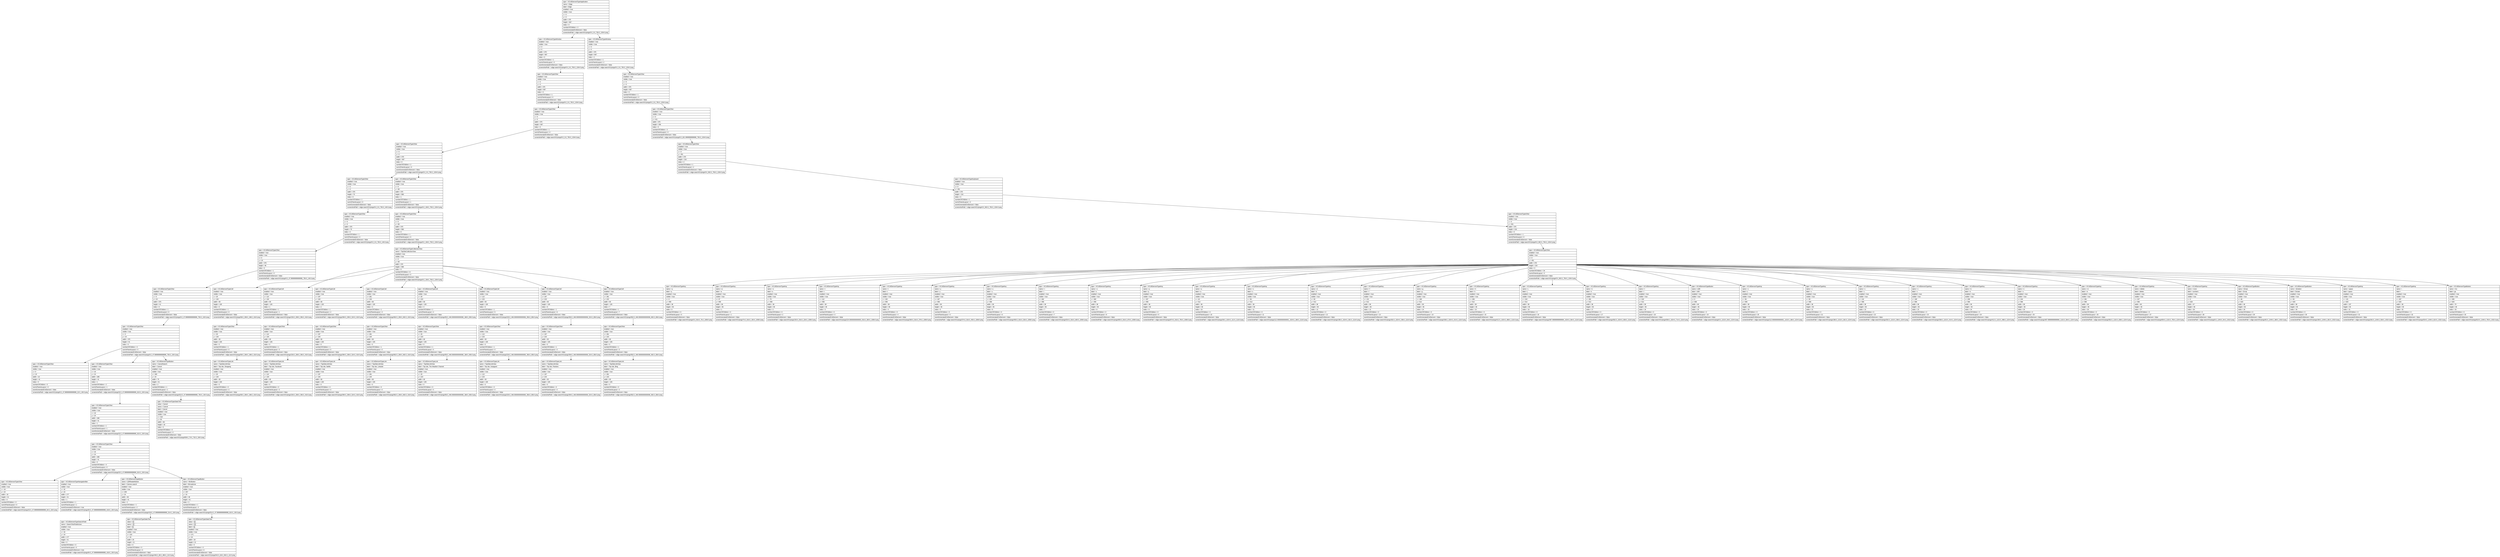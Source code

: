 digraph Layout {

	node [shape=record fontname=Arial];

	0	[label="{type = XCUIElementTypeApplication\l|name = Edge\l|label = Edge\l|enabled = true\l|visible = true\l|x = 0\l|y = 0\l|width = 375\l|height = 667\l|index = 0\l|numberOfChildren = 3\l|eventGeneratedOnElement = false \l|screenshotPath = edge-search/S1/pngs/0.0_0.0_750.0_1334.0.png\l}"]
	1	[label="{type = XCUIElementTypeWindow\l|enabled = true\l|visible = true\l|x = 0\l|y = 0\l|width = 375\l|height = 667\l|index = 0\l|numberOfChildren = 1\l|numInParentLayout = 0\l|eventGeneratedOnElement = false \l|screenshotPath = edge-search/S1/pngs/0.0_0.0_750.0_1334.0.png\l}"]
	2	[label="{type = XCUIElementTypeWindow\l|enabled = true\l|visible = true\l|x = 0\l|y = 0\l|width = 375\l|height = 667\l|index = 2\l|numberOfChildren = 1\l|numInParentLayout = 2\l|eventGeneratedOnElement = false \l|screenshotPath = edge-search/S1/pngs/0.0_0.0_750.0_1334.0.png\l}"]
	3	[label="{type = XCUIElementTypeOther\l|enabled = true\l|visible = true\l|x = 0\l|y = 0\l|width = 375\l|height = 667\l|index = 0\l|numberOfChildren = 1\l|numInParentLayout = 0\l|eventGeneratedOnElement = false \l|screenshotPath = edge-search/S1/pngs/0.0_0.0_750.0_1334.0.png\l}"]
	4	[label="{type = XCUIElementTypeOther\l|enabled = true\l|visible = true\l|x = 0\l|y = 0\l|width = 375\l|height = 667\l|index = 0\l|numberOfChildren = 1\l|numInParentLayout = 0\l|eventGeneratedOnElement = false \l|screenshotPath = edge-search/S1/pngs/0.0_0.0_750.0_1334.0.png\l}"]
	5	[label="{type = XCUIElementTypeOther\l|enabled = true\l|visible = true\l|x = 0\l|y = 0\l|width = 375\l|height = 667\l|index = 0\l|numberOfChildren = 1\l|numInParentLayout = 0\l|eventGeneratedOnElement = false \l|screenshotPath = edge-search/S1/pngs/0.0_0.0_750.0_1334.0.png\l}"]
	6	[label="{type = XCUIElementTypeOther\l|enabled = true\l|visible = true\l|x = 0\l|y = 411\l|width = 375\l|height = 256\l|index = 0\l|numberOfChildren = 3\l|numInParentLayout = 0\l|eventGeneratedOnElement = false \l|screenshotPath = edge-search/S1/pngs/0.0_821.9999999999999_750.0_1334.0.png\l}"]
	7	[label="{type = XCUIElementTypeOther\l|enabled = true\l|visible = true\l|x = 0\l|y = 0\l|width = 375\l|height = 667\l|index = 0\l|numberOfChildren = 2\l|numInParentLayout = 0\l|eventGeneratedOnElement = false \l|screenshotPath = edge-search/S1/pngs/0.0_0.0_750.0_1334.0.png\l}"]
	8	[label="{type = XCUIElementTypeOther\l|enabled = true\l|visible = true\l|x = 0\l|y = 451\l|width = 375\l|height = 216\l|index = 2\l|numberOfChildren = 1\l|numInParentLayout = 2\l|eventGeneratedOnElement = false \l|screenshotPath = edge-search/S1/pngs/0.0_902.0_750.0_1334.0.png\l}"]
	9	[label="{type = XCUIElementTypeOther\l|enabled = true\l|visible = true\l|x = 0\l|y = 0\l|width = 375\l|height = 70\l|index = 0\l|numberOfChildren = 1\l|numInParentLayout = 0\l|eventGeneratedOnElement = false \l|screenshotPath = edge-search/S1/pngs/0.0_0.0_750.0_140.0.png\l}"]
	10	[label="{type = XCUIElementTypeOther\l|enabled = true\l|visible = true\l|x = 0\l|y = 69\l|width = 375\l|height = 598\l|index = 1\l|numberOfChildren = 1\l|numInParentLayout = 1\l|eventGeneratedOnElement = false \l|screenshotPath = edge-search/S1/pngs/0.0_138.0_750.0_1334.0.png\l}"]
	11	[label="{type = XCUIElementTypeKeyboard\l|enabled = true\l|visible = true\l|x = 0\l|y = 451\l|width = 375\l|height = 216\l|index = 0\l|numberOfChildren = 1\l|numInParentLayout = 0\l|eventGeneratedOnElement = false \l|screenshotPath = edge-search/S1/pngs/0.0_902.0_750.0_1334.0.png\l}"]
	12	[label="{type = XCUIElementTypeOther\l|enabled = true\l|visible = true\l|x = 0\l|y = 0\l|width = 375\l|height = 70\l|index = 0\l|numberOfChildren = 1\l|numInParentLayout = 0\l|eventGeneratedOnElement = false \l|screenshotPath = edge-search/S1/pngs/0.0_0.0_750.0_140.0.png\l}"]
	13	[label="{type = XCUIElementTypeOther\l|enabled = true\l|visible = true\l|x = 0\l|y = 69\l|width = 375\l|height = 598\l|index = 0\l|numberOfChildren = 1\l|numInParentLayout = 0\l|eventGeneratedOnElement = false \l|screenshotPath = edge-search/S1/pngs/0.0_138.0_750.0_1334.0.png\l}"]
	14	[label="{type = XCUIElementTypeOther\l|enabled = true\l|visible = true\l|x = 0\l|y = 451\l|width = 375\l|height = 216\l|index = 0\l|numberOfChildren = 1\l|numInParentLayout = 0\l|eventGeneratedOnElement = false \l|screenshotPath = edge-search/S1/pngs/0.0_902.0_750.0_1334.0.png\l}"]
	15	[label="{type = XCUIElementTypeOther\l|enabled = true\l|visible = true\l|x = 0\l|y = 24\l|width = 375\l|height = 46\l|index = 0\l|numberOfChildren = 1\l|numInParentLayout = 0\l|eventGeneratedOnElement = false \l|screenshotPath = edge-search/S1/pngs/0.0_47.99999999999999_750.0_140.0.png\l}"]
	16	[label="{type = XCUIElementTypeCollectionView\l|name = TopSiteCollectionView\l|enabled = true\l|visible = true\l|x = 0\l|y = 69\l|width = 375\l|height = 598\l|index = 0\l|numberOfChildren = 8\l|numInParentLayout = 0\l|eventGeneratedOnElement = false \l|screenshotPath = edge-search/S1/pngs/0.0_138.0_750.0_1334.0.png\l}"]
	17	[label="{type = XCUIElementTypeOther\l|enabled = true\l|visible = true\l|x = 0\l|y = 451\l|width = 375\l|height = 216\l|index = 0\l|numberOfChildren = 34\l|numInParentLayout = 0\l|eventGeneratedOnElement = false \l|screenshotPath = edge-search/S1/pngs/0.0_902.0_750.0_1334.0.png\l}"]
	18	[label="{type = XCUIElementTypeOther\l|enabled = true\l|visible = true\l|x = 0\l|y = 24\l|width = 375\l|height = 41\l|index = 0\l|numberOfChildren = 1\l|numInParentLayout = 0\l|eventGeneratedOnElement = false \l|screenshotPath = edge-search/S1/pngs/0.0_47.99999999999999_750.0_130.0.png\l}"]
	19	[label="{type = XCUIElementTypeCell\l|enabled = true\l|visible = true\l|x = 29\l|y = 104\l|width = 65\l|height = 105\l|index = 0\l|numberOfChildren = 1\l|numInParentLayout = 0\l|eventGeneratedOnElement = false \l|screenshotPath = edge-search/S1/pngs/58.0_208.0_188.0_418.0.png\l}"]
	20	[label="{type = XCUIElementTypeCell\l|enabled = true\l|visible = true\l|x = 113\l|y = 104\l|width = 65\l|height = 105\l|index = 1\l|numberOfChildren = 1\l|numInParentLayout = 1\l|eventGeneratedOnElement = false \l|screenshotPath = edge-search/S1/pngs/226.0_208.0_356.0_418.0.png\l}"]
	21	[label="{type = XCUIElementTypeCell\l|enabled = true\l|visible = true\l|x = 197\l|y = 104\l|width = 65\l|height = 105\l|index = 2\l|numberOfChildren = 1\l|numInParentLayout = 2\l|eventGeneratedOnElement = false \l|screenshotPath = edge-search/S1/pngs/394.0_208.0_524.0_418.0.png\l}"]
	22	[label="{type = XCUIElementTypeCell\l|enabled = true\l|visible = true\l|x = 281\l|y = 104\l|width = 65\l|height = 105\l|index = 3\l|numberOfChildren = 1\l|numInParentLayout = 3\l|eventGeneratedOnElement = false \l|screenshotPath = edge-search/S1/pngs/562.0_208.0_692.0_418.0.png\l}"]
	23	[label="{type = XCUIElementTypeCell\l|enabled = true\l|visible = true\l|x = 29\l|y = 223\l|width = 65\l|height = 105\l|index = 4\l|numberOfChildren = 1\l|numInParentLayout = 4\l|eventGeneratedOnElement = false \l|screenshotPath = edge-search/S1/pngs/58.0_446.00000000000006_188.0_656.0.png\l}"]
	24	[label="{type = XCUIElementTypeCell\l|enabled = true\l|visible = true\l|x = 113\l|y = 223\l|width = 65\l|height = 105\l|index = 5\l|numberOfChildren = 1\l|numInParentLayout = 5\l|eventGeneratedOnElement = false \l|screenshotPath = edge-search/S1/pngs/226.0_446.00000000000006_356.0_656.0.png\l}"]
	25	[label="{type = XCUIElementTypeCell\l|enabled = true\l|visible = true\l|x = 197\l|y = 223\l|width = 65\l|height = 105\l|index = 6\l|numberOfChildren = 1\l|numInParentLayout = 6\l|eventGeneratedOnElement = false \l|screenshotPath = edge-search/S1/pngs/394.0_446.00000000000006_524.0_656.0.png\l}"]
	26	[label="{type = XCUIElementTypeCell\l|enabled = true\l|visible = true\l|x = 281\l|y = 223\l|width = 65\l|height = 105\l|index = 7\l|numberOfChildren = 1\l|numInParentLayout = 7\l|eventGeneratedOnElement = false \l|screenshotPath = edge-search/S1/pngs/562.0_446.00000000000006_692.0_656.0.png\l}"]
	27	[label="{type = XCUIElementTypeKey\l|name = q\l|label = q\l|enabled = true\l|visible = true\l|x = 0\l|y = 458\l|width = 38\l|height = 46\l|index = 0\l|numberOfChildren = 0\l|numInParentLayout = 0\l|eventGeneratedOnElement = false \l|screenshotPath = edge-search/S1/pngs/0.0_916.0_76.0_1008.0.png\l}"]
	28	[label="{type = XCUIElementTypeKey\l|name = w\l|label = w\l|enabled = true\l|visible = true\l|x = 37\l|y = 458\l|width = 38\l|height = 46\l|index = 1\l|numberOfChildren = 0\l|numInParentLayout = 1\l|eventGeneratedOnElement = false \l|screenshotPath = edge-search/S1/pngs/74.0_916.0_150.0_1008.0.png\l}"]
	29	[label="{type = XCUIElementTypeKey\l|name = e\l|label = e\l|enabled = true\l|visible = true\l|x = 75\l|y = 458\l|width = 38\l|height = 46\l|index = 2\l|numberOfChildren = 0\l|numInParentLayout = 2\l|eventGeneratedOnElement = false \l|screenshotPath = edge-search/S1/pngs/150.0_916.0_226.0_1008.0.png\l}"]
	30	[label="{type = XCUIElementTypeKey\l|name = r\l|label = r\l|enabled = true\l|visible = true\l|x = 112\l|y = 458\l|width = 38\l|height = 46\l|index = 3\l|numberOfChildren = 0\l|numInParentLayout = 3\l|eventGeneratedOnElement = false \l|screenshotPath = edge-search/S1/pngs/224.00000000000003_916.0_300.0_1008.0.png\l}"]
	31	[label="{type = XCUIElementTypeKey\l|name = t\l|label = t\l|enabled = true\l|visible = true\l|x = 150\l|y = 458\l|width = 38\l|height = 46\l|index = 4\l|numberOfChildren = 0\l|numInParentLayout = 4\l|eventGeneratedOnElement = false \l|screenshotPath = edge-search/S1/pngs/300.0_916.0_376.0_1008.0.png\l}"]
	32	[label="{type = XCUIElementTypeKey\l|name = y\l|label = y\l|enabled = true\l|visible = true\l|x = 187\l|y = 458\l|width = 38\l|height = 46\l|index = 5\l|numberOfChildren = 0\l|numInParentLayout = 5\l|eventGeneratedOnElement = false \l|screenshotPath = edge-search/S1/pngs/374.0_916.0_450.0_1008.0.png\l}"]
	33	[label="{type = XCUIElementTypeKey\l|name = u\l|label = u\l|enabled = true\l|visible = true\l|x = 225\l|y = 458\l|width = 38\l|height = 46\l|index = 6\l|numberOfChildren = 0\l|numInParentLayout = 6\l|eventGeneratedOnElement = false \l|screenshotPath = edge-search/S1/pngs/450.0_916.0_526.0_1008.0.png\l}"]
	34	[label="{type = XCUIElementTypeKey\l|name = i\l|label = i\l|enabled = true\l|visible = true\l|x = 262\l|y = 458\l|width = 38\l|height = 46\l|index = 7\l|numberOfChildren = 0\l|numInParentLayout = 7\l|eventGeneratedOnElement = false \l|screenshotPath = edge-search/S1/pngs/524.0_916.0_600.0_1008.0.png\l}"]
	35	[label="{type = XCUIElementTypeKey\l|name = o\l|label = o\l|enabled = true\l|visible = true\l|x = 300\l|y = 458\l|width = 38\l|height = 46\l|index = 8\l|numberOfChildren = 0\l|numInParentLayout = 8\l|eventGeneratedOnElement = false \l|screenshotPath = edge-search/S1/pngs/600.0_916.0_676.0_1008.0.png\l}"]
	36	[label="{type = XCUIElementTypeKey\l|name = p\l|label = p\l|enabled = true\l|visible = true\l|x = 337\l|y = 458\l|width = 38\l|height = 46\l|index = 9\l|numberOfChildren = 0\l|numInParentLayout = 9\l|eventGeneratedOnElement = false \l|screenshotPath = edge-search/S1/pngs/674.0_916.0_750.0_1008.0.png\l}"]
	37	[label="{type = XCUIElementTypeKey\l|name = a\l|label = a\l|enabled = true\l|visible = true\l|x = 18\l|y = 512\l|width = 38\l|height = 46\l|index = 10\l|numberOfChildren = 0\l|numInParentLayout = 10\l|eventGeneratedOnElement = false \l|screenshotPath = edge-search/S1/pngs/36.0_1024.0_112.0_1116.0.png\l}"]
	38	[label="{type = XCUIElementTypeKey\l|name = s\l|label = s\l|enabled = true\l|visible = true\l|x = 56\l|y = 512\l|width = 38\l|height = 46\l|index = 11\l|numberOfChildren = 0\l|numInParentLayout = 11\l|eventGeneratedOnElement = false \l|screenshotPath = edge-search/S1/pngs/112.00000000000001_1024.0_188.0_1116.0.png\l}"]
	39	[label="{type = XCUIElementTypeKey\l|name = d\l|label = d\l|enabled = true\l|visible = true\l|x = 93\l|y = 512\l|width = 38\l|height = 46\l|index = 12\l|numberOfChildren = 0\l|numInParentLayout = 12\l|eventGeneratedOnElement = false \l|screenshotPath = edge-search/S1/pngs/186.0_1024.0_262.0_1116.0.png\l}"]
	40	[label="{type = XCUIElementTypeKey\l|name = f\l|label = f\l|enabled = true\l|visible = true\l|x = 131\l|y = 512\l|width = 38\l|height = 46\l|index = 13\l|numberOfChildren = 0\l|numInParentLayout = 13\l|eventGeneratedOnElement = false \l|screenshotPath = edge-search/S1/pngs/262.0_1024.0_338.0_1116.0.png\l}"]
	41	[label="{type = XCUIElementTypeKey\l|name = g\l|label = g\l|enabled = true\l|visible = true\l|x = 169\l|y = 512\l|width = 38\l|height = 46\l|index = 14\l|numberOfChildren = 0\l|numInParentLayout = 14\l|eventGeneratedOnElement = false \l|screenshotPath = edge-search/S1/pngs/338.0_1024.0_414.0_1116.0.png\l}"]
	42	[label="{type = XCUIElementTypeKey\l|name = h\l|label = h\l|enabled = true\l|visible = true\l|x = 206\l|y = 512\l|width = 38\l|height = 46\l|index = 15\l|numberOfChildren = 0\l|numInParentLayout = 15\l|eventGeneratedOnElement = false \l|screenshotPath = edge-search/S1/pngs/412.0_1024.0_488.0_1116.0.png\l}"]
	43	[label="{type = XCUIElementTypeKey\l|name = j\l|label = j\l|enabled = true\l|visible = true\l|x = 244\l|y = 512\l|width = 38\l|height = 46\l|index = 16\l|numberOfChildren = 0\l|numInParentLayout = 16\l|eventGeneratedOnElement = false \l|screenshotPath = edge-search/S1/pngs/487.99999999999994_1024.0_564.0_1116.0.png\l}"]
	44	[label="{type = XCUIElementTypeKey\l|name = k\l|label = k\l|enabled = true\l|visible = true\l|x = 281\l|y = 512\l|width = 38\l|height = 46\l|index = 17\l|numberOfChildren = 0\l|numInParentLayout = 17\l|eventGeneratedOnElement = false \l|screenshotPath = edge-search/S1/pngs/562.0_1024.0_638.0_1116.0.png\l}"]
	45	[label="{type = XCUIElementTypeKey\l|name = l\l|label = l\l|enabled = true\l|visible = true\l|x = 319\l|y = 512\l|width = 38\l|height = 46\l|index = 18\l|numberOfChildren = 0\l|numInParentLayout = 18\l|eventGeneratedOnElement = false \l|screenshotPath = edge-search/S1/pngs/638.0_1024.0_714.0_1116.0.png\l}"]
	46	[label="{type = XCUIElementTypeButton\l|name = shift\l|label = shift\l|enabled = true\l|visible = true\l|x = 0\l|y = 566\l|width = 48\l|height = 46\l|index = 19\l|numberOfChildren = 0\l|numInParentLayout = 19\l|eventGeneratedOnElement = false \l|screenshotPath = edge-search/S1/pngs/0.0_1132.0_96.0_1224.0.png\l}"]
	47	[label="{type = XCUIElementTypeKey\l|name = z\l|label = z\l|enabled = true\l|visible = true\l|x = 56\l|y = 566\l|width = 38\l|height = 46\l|index = 20\l|numberOfChildren = 0\l|numInParentLayout = 20\l|eventGeneratedOnElement = false \l|screenshotPath = edge-search/S1/pngs/112.00000000000001_1132.0_188.0_1224.0.png\l}"]
	48	[label="{type = XCUIElementTypeKey\l|name = x\l|label = x\l|enabled = true\l|visible = true\l|x = 93\l|y = 566\l|width = 38\l|height = 46\l|index = 21\l|numberOfChildren = 0\l|numInParentLayout = 21\l|eventGeneratedOnElement = false \l|screenshotPath = edge-search/S1/pngs/186.0_1132.0_262.0_1224.0.png\l}"]
	49	[label="{type = XCUIElementTypeKey\l|name = c\l|label = c\l|enabled = true\l|visible = true\l|x = 131\l|y = 566\l|width = 38\l|height = 46\l|index = 22\l|numberOfChildren = 0\l|numInParentLayout = 22\l|eventGeneratedOnElement = false \l|screenshotPath = edge-search/S1/pngs/262.0_1132.0_338.0_1224.0.png\l}"]
	50	[label="{type = XCUIElementTypeKey\l|name = v\l|label = v\l|enabled = true\l|visible = true\l|x = 169\l|y = 566\l|width = 38\l|height = 46\l|index = 23\l|numberOfChildren = 0\l|numInParentLayout = 23\l|eventGeneratedOnElement = false \l|screenshotPath = edge-search/S1/pngs/338.0_1132.0_414.0_1224.0.png\l}"]
	51	[label="{type = XCUIElementTypeKey\l|name = b\l|label = b\l|enabled = true\l|visible = true\l|x = 206\l|y = 566\l|width = 38\l|height = 46\l|index = 24\l|numberOfChildren = 0\l|numInParentLayout = 24\l|eventGeneratedOnElement = false \l|screenshotPath = edge-search/S1/pngs/412.0_1132.0_488.0_1224.0.png\l}"]
	52	[label="{type = XCUIElementTypeKey\l|name = n\l|label = n\l|enabled = true\l|visible = true\l|x = 244\l|y = 566\l|width = 38\l|height = 46\l|index = 25\l|numberOfChildren = 0\l|numInParentLayout = 25\l|eventGeneratedOnElement = false \l|screenshotPath = edge-search/S1/pngs/487.99999999999994_1132.0_564.0_1224.0.png\l}"]
	53	[label="{type = XCUIElementTypeKey\l|name = m\l|label = m\l|enabled = true\l|visible = true\l|x = 281\l|y = 566\l|width = 38\l|height = 46\l|index = 26\l|numberOfChildren = 0\l|numInParentLayout = 26\l|eventGeneratedOnElement = false \l|screenshotPath = edge-search/S1/pngs/562.0_1132.0_638.0_1224.0.png\l}"]
	54	[label="{type = XCUIElementTypeKey\l|name = delete\l|label = delete\l|enabled = true\l|visible = true\l|x = 327\l|y = 566\l|width = 48\l|height = 46\l|index = 27\l|numberOfChildren = 0\l|numInParentLayout = 27\l|eventGeneratedOnElement = false \l|screenshotPath = edge-search/S1/pngs/654.0_1132.0_750.0_1224.0.png\l}"]
	55	[label="{type = XCUIElementTypeKey\l|name = more\l|label = numbers\l|enabled = true\l|visible = true\l|x = 0\l|y = 620\l|width = 47\l|height = 46\l|index = 28\l|numberOfChildren = 0\l|numInParentLayout = 28\l|eventGeneratedOnElement = false \l|screenshotPath = edge-search/S1/pngs/0.0_1240.0_94.0_1332.0.png\l}"]
	56	[label="{type = XCUIElementTypeButton\l|name = Emoji\l|label = Emoji\l|enabled = true\l|visible = true\l|x = 46\l|y = 620\l|width = 48\l|height = 46\l|index = 29\l|numberOfChildren = 0\l|numInParentLayout = 29\l|eventGeneratedOnElement = false \l|screenshotPath = edge-search/S1/pngs/92.0_1240.0_188.0_1332.0.png\l}"]
	57	[label="{type = XCUIElementTypeButton\l|name = dictation\l|label = Dictate\l|enabled = true\l|visible = true\l|x = 93\l|y = 620\l|width = 38\l|height = 46\l|index = 30\l|numberOfChildren = 0\l|numInParentLayout = 30\l|eventGeneratedOnElement = false \l|screenshotPath = edge-search/S1/pngs/186.0_1240.0_262.0_1332.0.png\l}"]
	58	[label="{type = XCUIElementTypeKey\l|name = space\l|label = space\l|enabled = true\l|visible = true\l|x = 131\l|y = 620\l|width = 137\l|height = 46\l|index = 31\l|numberOfChildren = 0\l|numInParentLayout = 31\l|eventGeneratedOnElement = false \l|screenshotPath = edge-search/S1/pngs/262.0_1240.0_536.0_1332.0.png\l}"]
	59	[label="{type = XCUIElementTypeKey\l|name = .\l|label = .\l|enabled = true\l|visible = true\l|x = 267\l|y = 620\l|width = 38\l|height = 46\l|index = 32\l|numberOfChildren = 0\l|numInParentLayout = 32\l|eventGeneratedOnElement = false \l|screenshotPath = edge-search/S1/pngs/534.0_1240.0_610.0_1332.0.png\l}"]
	60	[label="{type = XCUIElementTypeButton\l|name = Go\l|label = go\l|enabled = true\l|visible = true\l|x = 305\l|y = 620\l|width = 70\l|height = 46\l|index = 33\l|numberOfChildren = 0\l|numInParentLayout = 33\l|eventGeneratedOnElement = false \l|screenshotPath = edge-search/S1/pngs/610.0_1240.0_750.0_1332.0.png\l}"]
	61	[label="{type = XCUIElementTypeOther\l|enabled = true\l|visible = true\l|x = 0\l|y = 24\l|width = 375\l|height = 41\l|index = 0\l|numberOfChildren = 3\l|numInParentLayout = 0\l|eventGeneratedOnElement = false \l|screenshotPath = edge-search/S1/pngs/0.0_47.99999999999999_750.0_130.0.png\l}"]
	62	[label="{type = XCUIElementTypeOther\l|enabled = true\l|visible = true\l|x = 29\l|y = 104\l|width = 65\l|height = 105\l|index = 0\l|numberOfChildren = 1\l|numInParentLayout = 0\l|eventGeneratedOnElement = false \l|screenshotPath = edge-search/S1/pngs/58.0_208.0_188.0_418.0.png\l}"]
	63	[label="{type = XCUIElementTypeOther\l|enabled = true\l|visible = true\l|x = 113\l|y = 104\l|width = 65\l|height = 105\l|index = 0\l|numberOfChildren = 1\l|numInParentLayout = 0\l|eventGeneratedOnElement = false \l|screenshotPath = edge-search/S1/pngs/226.0_208.0_356.0_418.0.png\l}"]
	64	[label="{type = XCUIElementTypeOther\l|enabled = true\l|visible = true\l|x = 197\l|y = 104\l|width = 65\l|height = 105\l|index = 0\l|numberOfChildren = 1\l|numInParentLayout = 0\l|eventGeneratedOnElement = false \l|screenshotPath = edge-search/S1/pngs/394.0_208.0_524.0_418.0.png\l}"]
	65	[label="{type = XCUIElementTypeOther\l|enabled = true\l|visible = true\l|x = 281\l|y = 104\l|width = 65\l|height = 105\l|index = 0\l|numberOfChildren = 1\l|numInParentLayout = 0\l|eventGeneratedOnElement = false \l|screenshotPath = edge-search/S1/pngs/562.0_208.0_692.0_418.0.png\l}"]
	66	[label="{type = XCUIElementTypeOther\l|enabled = true\l|visible = true\l|x = 29\l|y = 223\l|width = 65\l|height = 105\l|index = 0\l|numberOfChildren = 1\l|numInParentLayout = 0\l|eventGeneratedOnElement = false \l|screenshotPath = edge-search/S1/pngs/58.0_446.00000000000006_188.0_656.0.png\l}"]
	67	[label="{type = XCUIElementTypeOther\l|enabled = true\l|visible = true\l|x = 113\l|y = 223\l|width = 65\l|height = 105\l|index = 0\l|numberOfChildren = 1\l|numInParentLayout = 0\l|eventGeneratedOnElement = false \l|screenshotPath = edge-search/S1/pngs/226.0_446.00000000000006_356.0_656.0.png\l}"]
	68	[label="{type = XCUIElementTypeOther\l|enabled = true\l|visible = true\l|x = 197\l|y = 223\l|width = 65\l|height = 105\l|index = 0\l|numberOfChildren = 1\l|numInParentLayout = 0\l|eventGeneratedOnElement = false \l|screenshotPath = edge-search/S1/pngs/394.0_446.00000000000006_524.0_656.0.png\l}"]
	69	[label="{type = XCUIElementTypeOther\l|enabled = true\l|visible = true\l|x = 281\l|y = 223\l|width = 65\l|height = 105\l|index = 0\l|numberOfChildren = 1\l|numInParentLayout = 0\l|eventGeneratedOnElement = false \l|screenshotPath = edge-search/S1/pngs/562.0_446.00000000000006_692.0_656.0.png\l}"]
	70	[label="{type = XCUIElementTypeOther\l|enabled = true\l|visible = true\l|x = 0\l|y = 24\l|width = 16\l|height = 41\l|index = 0\l|numberOfChildren = 0\l|numInParentLayout = 0\l|eventGeneratedOnElement = false \l|screenshotPath = edge-search/S1/pngs/0.0_47.99999999999999_32.0_130.0.png\l}"]
	71	[label="{type = XCUIElementTypeOther\l|enabled = true\l|visible = true\l|x = 16\l|y = 24\l|width = 289\l|height = 41\l|index = 1\l|numberOfChildren = 2\l|numInParentLayout = 1\l|eventGeneratedOnElement = false \l|screenshotPath = edge-search/S1/pngs/32.0_47.99999999999999_610.0_130.0.png\l}"]
	72	[label="{type = XCUIElementTypeButton\l|name = CancelSearch\l|label = Cancel\l|enabled = true\l|visible = true\l|x = 305\l|y = 24\l|width = 70\l|height = 41\l|index = 2\l|numberOfChildren = 1\l|numInParentLayout = 2\l|eventGeneratedOnElement = false \l|screenshotPath = edge-search/S1/pngs/610.0_47.99999999999999_750.0_130.0.png\l}"]
	73	[label="{type = XCUIElementTypeLink\l|name = TopSiteLinkView\l|label = Top site, Shopping\l|enabled = true\l|visible = true\l|x = 29\l|y = 104\l|width = 65\l|height = 105\l|index = 0\l|numberOfChildren = 0\l|numInParentLayout = 0\l|eventGeneratedOnElement = false \l|screenshotPath = edge-search/S1/pngs/58.0_208.0_188.0_418.0.png\l}"]
	74	[label="{type = XCUIElementTypeLink\l|name = TopSiteLinkView\l|label = Top site, Facebook\l|enabled = true\l|visible = true\l|x = 113\l|y = 104\l|width = 65\l|height = 105\l|index = 0\l|numberOfChildren = 0\l|numInParentLayout = 0\l|eventGeneratedOnElement = false \l|screenshotPath = edge-search/S1/pngs/226.0_208.0_356.0_418.0.png\l}"]
	75	[label="{type = XCUIElementTypeLink\l|name = TopSiteLinkView\l|label = Top site, Netflix\l|enabled = true\l|visible = true\l|x = 197\l|y = 104\l|width = 65\l|height = 105\l|index = 0\l|numberOfChildren = 0\l|numInParentLayout = 0\l|eventGeneratedOnElement = false \l|screenshotPath = edge-search/S1/pngs/394.0_208.0_524.0_418.0.png\l}"]
	76	[label="{type = XCUIElementTypeLink\l|name = TopSiteLinkView\l|label = Top site, Linkedin\l|enabled = true\l|visible = true\l|x = 281\l|y = 104\l|width = 65\l|height = 105\l|index = 0\l|numberOfChildren = 0\l|numInParentLayout = 0\l|eventGeneratedOnElement = false \l|screenshotPath = edge-search/S1/pngs/562.0_208.0_692.0_418.0.png\l}"]
	77	[label="{type = XCUIElementTypeLink\l|name = TopSiteLinkView\l|label = Top site, The Weather Channel\l|enabled = true\l|visible = true\l|x = 29\l|y = 223\l|width = 65\l|height = 105\l|index = 0\l|numberOfChildren = 0\l|numInParentLayout = 0\l|eventGeneratedOnElement = false \l|screenshotPath = edge-search/S1/pngs/58.0_446.00000000000006_188.0_656.0.png\l}"]
	78	[label="{type = XCUIElementTypeLink\l|name = TopSiteLinkView\l|label = Top site, Instagram\l|enabled = true\l|visible = true\l|x = 113\l|y = 223\l|width = 65\l|height = 105\l|index = 0\l|numberOfChildren = 0\l|numInParentLayout = 0\l|eventGeneratedOnElement = false \l|screenshotPath = edge-search/S1/pngs/226.0_446.00000000000006_356.0_656.0.png\l}"]
	79	[label="{type = XCUIElementTypeLink\l|name = TopSiteLinkView\l|label = Top site, Pandora\l|enabled = true\l|visible = true\l|x = 197\l|y = 223\l|width = 65\l|height = 105\l|index = 0\l|numberOfChildren = 0\l|numInParentLayout = 0\l|eventGeneratedOnElement = false \l|screenshotPath = edge-search/S1/pngs/394.0_446.00000000000006_524.0_656.0.png\l}"]
	80	[label="{type = XCUIElementTypeLink\l|name = TopSiteLinkView\l|label = Top site, Bing\l|enabled = true\l|visible = true\l|x = 281\l|y = 223\l|width = 65\l|height = 105\l|index = 0\l|numberOfChildren = 0\l|numInParentLayout = 0\l|eventGeneratedOnElement = false \l|screenshotPath = edge-search/S1/pngs/562.0_446.00000000000006_692.0_656.0.png\l}"]
	81	[label="{type = XCUIElementTypeOther\l|enabled = true\l|visible = true\l|x = 16\l|y = 24\l|width = 289\l|height = 41\l|index = 1\l|numberOfChildren = 1\l|numInParentLayout = 1\l|eventGeneratedOnElement = false \l|screenshotPath = edge-search/S1/pngs/32.0_47.99999999999999_610.0_130.0.png\l}"]
	82	[label="{type = XCUIElementTypeStaticText\l|value = Cancel\l|name = Cancel\l|label = Cancel\l|enabled = true\l|visible = true\l|x = 318\l|y = 35\l|width = 48\l|height = 18\l|index = 0\l|numberOfChildren = 0\l|numInParentLayout = 0\l|eventGeneratedOnElement = false \l|screenshotPath = edge-search/S1/pngs/636.0_70.0_732.0_106.0.png\l}"]
	83	[label="{type = XCUIElementTypeOther\l|enabled = true\l|visible = true\l|x = 16\l|y = 24\l|width = 289\l|height = 41\l|index = 0\l|numberOfChildren = 4\l|numInParentLayout = 0\l|eventGeneratedOnElement = false \l|screenshotPath = edge-search/S1/pngs/32.0_47.99999999999999_610.0_130.0.png\l}"]
	84	[label="{type = XCUIElementTypeOther\l|enabled = true\l|visible = true\l|x = 16\l|y = 24\l|width = 16\l|height = 41\l|index = 0\l|numberOfChildren = 0\l|numInParentLayout = 0\l|eventGeneratedOnElement = false \l|screenshotPath = edge-search/S1/pngs/32.0_47.99999999999999_64.0_130.0.png\l}"]
	85	[label="{type = XCUIElementTypeNavigationBar\l|enabled = true\l|visible = true\l|x = 32\l|y = 24\l|width = 177\l|height = 41\l|index = 1\l|numberOfChildren = 1\l|numInParentLayout = 1\l|eventGeneratedOnElement = true \l|screenshotPath = edge-search/S1/pngs/64.0_47.99999999999999_418.0_130.0.png\l}"]
	86	[label="{type = XCUIElementTypeButton\l|name = QRReaderButton\l|label = Camera search\l|enabled = true\l|visible = true\l|x = 209\l|y = 24\l|width = 48\l|height = 41\l|index = 2\l|numberOfChildren = 1\l|numInParentLayout = 2\l|eventGeneratedOnElement = false \l|screenshotPath = edge-search/S1/pngs/418.0_47.99999999999999_514.0_130.0.png\l}"]
	87	[label="{type = XCUIElementTypeButton\l|name = MicButton\l|label = Microphone\l|enabled = true\l|visible = true\l|x = 257\l|y = 24\l|width = 48\l|height = 41\l|index = 3\l|numberOfChildren = 1\l|numInParentLayout = 3\l|eventGeneratedOnElement = false \l|screenshotPath = edge-search/S1/pngs/514.0_47.99999999999999_610.0_130.0.png\l}"]
	88	[label="{type = XCUIElementTypeSearchField\l|name = SearchTextFieldActive\l|enabled = true\l|visible = true\l|x = 32\l|y = 24\l|width = 177\l|height = 41\l|index = 0\l|numberOfChildren = 0\l|numInParentLayout = 0\l|eventGeneratedOnElement = true \l|screenshotPath = edge-search/S1/pngs/64.0_47.99999999999999_418.0_130.0.png\l}"]
	89	[label="{type = XCUIElementTypeStaticText\l|value = \l|name = \l|label = \l|enabled = true\l|visible = true\l|x = 223\l|y = 34\l|width = 20\l|height = 21\l|index = 0\l|numberOfChildren = 0\l|numInParentLayout = 0\l|eventGeneratedOnElement = false \l|screenshotPath = edge-search/S1/pngs/446.0_68.0_486.0_110.0.png\l}"]
	90	[label="{type = XCUIElementTypeStaticText\l|value = \l|name = \l|label = \l|enabled = true\l|visible = true\l|x = 271\l|y = 34\l|width = 20\l|height = 21\l|index = 0\l|numberOfChildren = 0\l|numInParentLayout = 0\l|eventGeneratedOnElement = false \l|screenshotPath = edge-search/S1/pngs/542.0_68.0_582.0_110.0.png\l}"]


	0 -> 1
	0 -> 2
	1 -> 3
	2 -> 4
	3 -> 5
	4 -> 6
	5 -> 7
	6 -> 8
	7 -> 9
	7 -> 10
	8 -> 11
	9 -> 12
	10 -> 13
	11 -> 14
	12 -> 15
	13 -> 16
	14 -> 17
	15 -> 18
	16 -> 19
	16 -> 20
	16 -> 21
	16 -> 22
	16 -> 23
	16 -> 24
	16 -> 25
	16 -> 26
	17 -> 27
	17 -> 28
	17 -> 29
	17 -> 30
	17 -> 31
	17 -> 32
	17 -> 33
	17 -> 34
	17 -> 35
	17 -> 36
	17 -> 37
	17 -> 38
	17 -> 39
	17 -> 40
	17 -> 41
	17 -> 42
	17 -> 43
	17 -> 44
	17 -> 45
	17 -> 46
	17 -> 47
	17 -> 48
	17 -> 49
	17 -> 50
	17 -> 51
	17 -> 52
	17 -> 53
	17 -> 54
	17 -> 55
	17 -> 56
	17 -> 57
	17 -> 58
	17 -> 59
	17 -> 60
	18 -> 61
	19 -> 62
	20 -> 63
	21 -> 64
	22 -> 65
	23 -> 66
	24 -> 67
	25 -> 68
	26 -> 69
	61 -> 70
	61 -> 71
	61 -> 72
	62 -> 73
	63 -> 74
	64 -> 75
	65 -> 76
	66 -> 77
	67 -> 78
	68 -> 79
	69 -> 80
	71 -> 81
	72 -> 82
	81 -> 83
	83 -> 84
	83 -> 85
	83 -> 86
	83 -> 87
	85 -> 88
	86 -> 89
	87 -> 90


}
